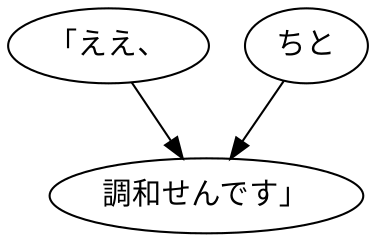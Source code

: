 digraph graph8187 {
	node0 [label="「ええ、"];
	node1 [label="ちと"];
	node2 [label="調和せんです」"];
	node0 -> node2;
	node1 -> node2;
}
